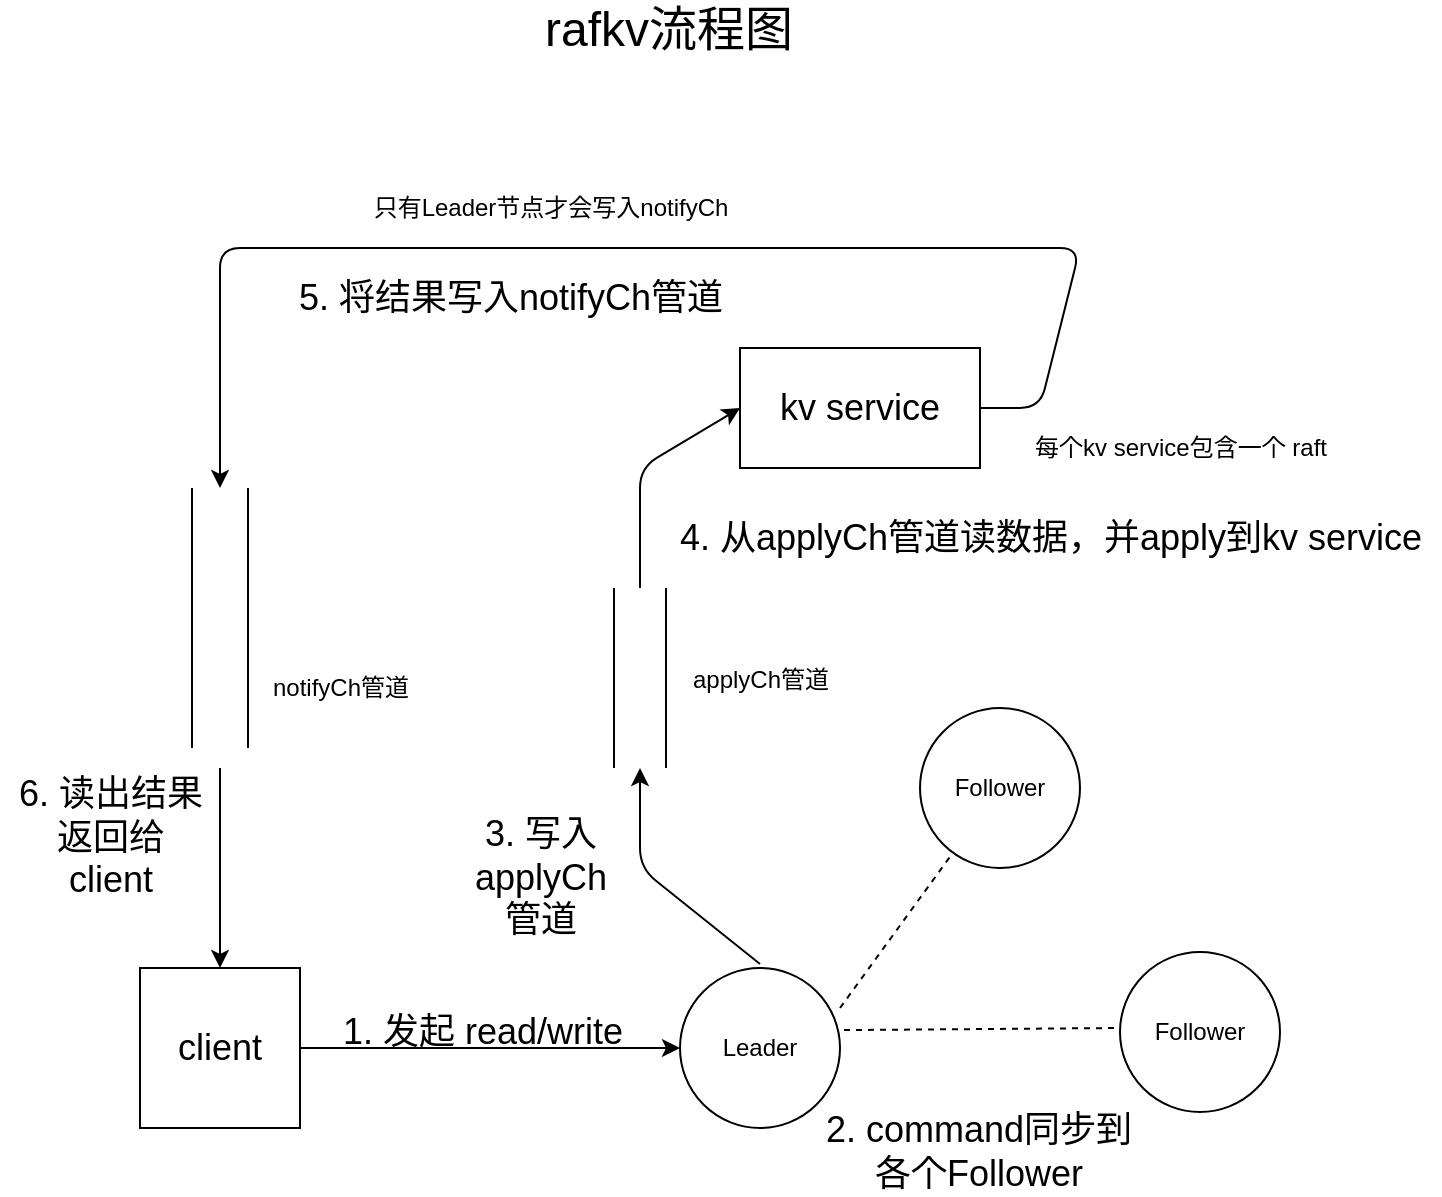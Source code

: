 <mxfile version="12.7.9" type="device"><diagram id="OUg03ew0iEWnn7IjZNGh" name="第 1 页"><mxGraphModel dx="1234" dy="725" grid="1" gridSize="10" guides="1" tooltips="1" connect="1" arrows="1" fold="1" page="1" pageScale="1" pageWidth="827" pageHeight="1169" math="0" shadow="0"><root><mxCell id="0"/><mxCell id="1" parent="0"/><mxCell id="ZQyh_sV9z08CpGG1IHra-1" value="Follower" style="ellipse;whiteSpace=wrap;html=1;aspect=fixed;" vertex="1" parent="1"><mxGeometry x="470" y="400" width="80" height="80" as="geometry"/></mxCell><mxCell id="ZQyh_sV9z08CpGG1IHra-2" value="Leader" style="ellipse;whiteSpace=wrap;html=1;aspect=fixed;" vertex="1" parent="1"><mxGeometry x="350" y="530" width="80" height="80" as="geometry"/></mxCell><mxCell id="ZQyh_sV9z08CpGG1IHra-3" value="Follower" style="ellipse;whiteSpace=wrap;html=1;aspect=fixed;" vertex="1" parent="1"><mxGeometry x="570" y="522" width="80" height="80" as="geometry"/></mxCell><mxCell id="ZQyh_sV9z08CpGG1IHra-4" value="&lt;font style=&quot;font-size: 18px&quot;&gt;client&lt;/font&gt;" style="whiteSpace=wrap;html=1;aspect=fixed;" vertex="1" parent="1"><mxGeometry x="80" y="530" width="80" height="80" as="geometry"/></mxCell><mxCell id="ZQyh_sV9z08CpGG1IHra-5" value="&lt;font style=&quot;font-size: 18px&quot;&gt;kv service&lt;/font&gt;" style="rounded=0;whiteSpace=wrap;html=1;" vertex="1" parent="1"><mxGeometry x="380" y="220" width="120" height="60" as="geometry"/></mxCell><mxCell id="ZQyh_sV9z08CpGG1IHra-10" value="" style="endArrow=classic;html=1;entryX=0;entryY=0.5;entryDx=0;entryDy=0;exitX=1;exitY=0.5;exitDx=0;exitDy=0;" edge="1" parent="1" source="ZQyh_sV9z08CpGG1IHra-4" target="ZQyh_sV9z08CpGG1IHra-2"><mxGeometry width="50" height="50" relative="1" as="geometry"><mxPoint x="160" y="600" as="sourcePoint"/><mxPoint x="210" y="550" as="targetPoint"/></mxGeometry></mxCell><mxCell id="ZQyh_sV9z08CpGG1IHra-13" value="&lt;font style=&quot;font-size: 18px&quot;&gt;1. 发起 read/write&lt;/font&gt;" style="text;html=1;align=center;verticalAlign=middle;resizable=0;points=[];autosize=1;" vertex="1" parent="1"><mxGeometry x="171" y="552" width="160" height="20" as="geometry"/></mxCell><mxCell id="ZQyh_sV9z08CpGG1IHra-15" value="" style="shape=link;html=1;width=26;" edge="1" parent="1"><mxGeometry width="50" height="50" relative="1" as="geometry"><mxPoint x="330" y="430" as="sourcePoint"/><mxPoint x="330" y="340" as="targetPoint"/></mxGeometry></mxCell><mxCell id="ZQyh_sV9z08CpGG1IHra-16" value="" style="shape=link;html=1;width=28;" edge="1" parent="1"><mxGeometry width="50" height="50" relative="1" as="geometry"><mxPoint x="120" y="420" as="sourcePoint"/><mxPoint x="120" y="290" as="targetPoint"/><Array as="points"/></mxGeometry></mxCell><mxCell id="ZQyh_sV9z08CpGG1IHra-17" value="" style="endArrow=classic;html=1;" edge="1" parent="1"><mxGeometry width="50" height="50" relative="1" as="geometry"><mxPoint x="390" y="528" as="sourcePoint"/><mxPoint x="330" y="430" as="targetPoint"/><Array as="points"><mxPoint x="330" y="480"/></Array></mxGeometry></mxCell><mxCell id="ZQyh_sV9z08CpGG1IHra-18" value="" style="endArrow=classic;html=1;entryX=0;entryY=0.5;entryDx=0;entryDy=0;" edge="1" parent="1" target="ZQyh_sV9z08CpGG1IHra-5"><mxGeometry width="50" height="50" relative="1" as="geometry"><mxPoint x="330" y="340" as="sourcePoint"/><mxPoint x="340" y="270" as="targetPoint"/><Array as="points"><mxPoint x="330" y="280"/></Array></mxGeometry></mxCell><mxCell id="ZQyh_sV9z08CpGG1IHra-19" value="" style="endArrow=classic;html=1;exitX=1;exitY=0.5;exitDx=0;exitDy=0;" edge="1" parent="1" source="ZQyh_sV9z08CpGG1IHra-5"><mxGeometry width="50" height="50" relative="1" as="geometry"><mxPoint x="500" y="280" as="sourcePoint"/><mxPoint x="120" y="290" as="targetPoint"/><Array as="points"><mxPoint x="530" y="250"/><mxPoint x="550" y="170"/><mxPoint x="120" y="170"/></Array></mxGeometry></mxCell><mxCell id="ZQyh_sV9z08CpGG1IHra-20" value="" style="endArrow=classic;html=1;entryX=0.5;entryY=0;entryDx=0;entryDy=0;" edge="1" parent="1" target="ZQyh_sV9z08CpGG1IHra-4"><mxGeometry width="50" height="50" relative="1" as="geometry"><mxPoint x="120" y="430" as="sourcePoint"/><mxPoint x="160" y="430" as="targetPoint"/></mxGeometry></mxCell><mxCell id="ZQyh_sV9z08CpGG1IHra-21" value="" style="endArrow=none;dashed=1;html=1;exitX=1;exitY=0.25;exitDx=0;exitDy=0;exitPerimeter=0;" edge="1" parent="1" source="ZQyh_sV9z08CpGG1IHra-2" target="ZQyh_sV9z08CpGG1IHra-1"><mxGeometry width="50" height="50" relative="1" as="geometry"><mxPoint x="580" y="470" as="sourcePoint"/><mxPoint x="630" y="420" as="targetPoint"/></mxGeometry></mxCell><mxCell id="ZQyh_sV9z08CpGG1IHra-22" value="" style="endArrow=none;dashed=1;html=1;exitX=1.025;exitY=0.388;exitDx=0;exitDy=0;exitPerimeter=0;" edge="1" parent="1" source="ZQyh_sV9z08CpGG1IHra-2"><mxGeometry width="50" height="50" relative="1" as="geometry"><mxPoint x="580" y="470" as="sourcePoint"/><mxPoint x="570" y="560" as="targetPoint"/></mxGeometry></mxCell><mxCell id="ZQyh_sV9z08CpGG1IHra-25" value="&lt;font style=&quot;font-size: 18px&quot;&gt;2. command同步到&lt;br&gt;各个Follower&lt;/font&gt;" style="text;html=1;align=center;verticalAlign=middle;resizable=0;points=[];autosize=1;" vertex="1" parent="1"><mxGeometry x="414" y="602" width="170" height="40" as="geometry"/></mxCell><mxCell id="ZQyh_sV9z08CpGG1IHra-26" value="applyCh管道" style="text;html=1;align=center;verticalAlign=middle;resizable=0;points=[];autosize=1;" vertex="1" parent="1"><mxGeometry x="350" y="376" width="80" height="20" as="geometry"/></mxCell><mxCell id="ZQyh_sV9z08CpGG1IHra-27" value="notifyCh管道" style="text;html=1;align=center;verticalAlign=middle;resizable=0;points=[];autosize=1;" vertex="1" parent="1"><mxGeometry x="140" y="380" width="80" height="20" as="geometry"/></mxCell><mxCell id="ZQyh_sV9z08CpGG1IHra-28" value="每个kv service包含一个 raft" style="text;html=1;align=center;verticalAlign=middle;resizable=0;points=[];autosize=1;" vertex="1" parent="1"><mxGeometry x="520" y="260" width="160" height="20" as="geometry"/></mxCell><mxCell id="ZQyh_sV9z08CpGG1IHra-29" value="&lt;font style=&quot;font-size: 18px&quot;&gt;3. 写入&lt;br&gt;applyCh&lt;br&gt;管道&lt;/font&gt;" style="text;html=1;align=center;verticalAlign=middle;resizable=0;points=[];autosize=1;" vertex="1" parent="1"><mxGeometry x="240" y="460" width="80" height="50" as="geometry"/></mxCell><mxCell id="ZQyh_sV9z08CpGG1IHra-30" value="&lt;font style=&quot;font-size: 18px&quot;&gt;4. 从applyCh管道读数据，并apply到kv service&lt;/font&gt;" style="text;html=1;align=center;verticalAlign=middle;resizable=0;points=[];autosize=1;" vertex="1" parent="1"><mxGeometry x="340" y="305" width="390" height="20" as="geometry"/></mxCell><mxCell id="ZQyh_sV9z08CpGG1IHra-31" value="&lt;font style=&quot;font-size: 18px&quot;&gt;5. 将结果写入notifyCh管道&lt;/font&gt;" style="text;html=1;align=center;verticalAlign=middle;resizable=0;points=[];autosize=1;" vertex="1" parent="1"><mxGeometry x="150" y="185" width="230" height="20" as="geometry"/></mxCell><mxCell id="ZQyh_sV9z08CpGG1IHra-32" value="&lt;font style=&quot;font-size: 18px&quot;&gt;6. 读出结果&lt;br&gt;返回给&lt;br&gt;client&lt;/font&gt;" style="text;html=1;align=center;verticalAlign=middle;resizable=0;points=[];autosize=1;" vertex="1" parent="1"><mxGeometry x="10" y="440" width="110" height="50" as="geometry"/></mxCell><mxCell id="ZQyh_sV9z08CpGG1IHra-33" value="只有Leader节点才会写入notifyCh" style="text;html=1;align=center;verticalAlign=middle;resizable=0;points=[];autosize=1;" vertex="1" parent="1"><mxGeometry x="190" y="140" width="190" height="20" as="geometry"/></mxCell><mxCell id="ZQyh_sV9z08CpGG1IHra-34" value="&lt;font style=&quot;font-size: 24px&quot;&gt;rafkv流程图&lt;/font&gt;" style="text;html=1;align=center;verticalAlign=middle;resizable=0;points=[];autosize=1;" vertex="1" parent="1"><mxGeometry x="274" y="51" width="140" height="20" as="geometry"/></mxCell></root></mxGraphModel></diagram></mxfile>